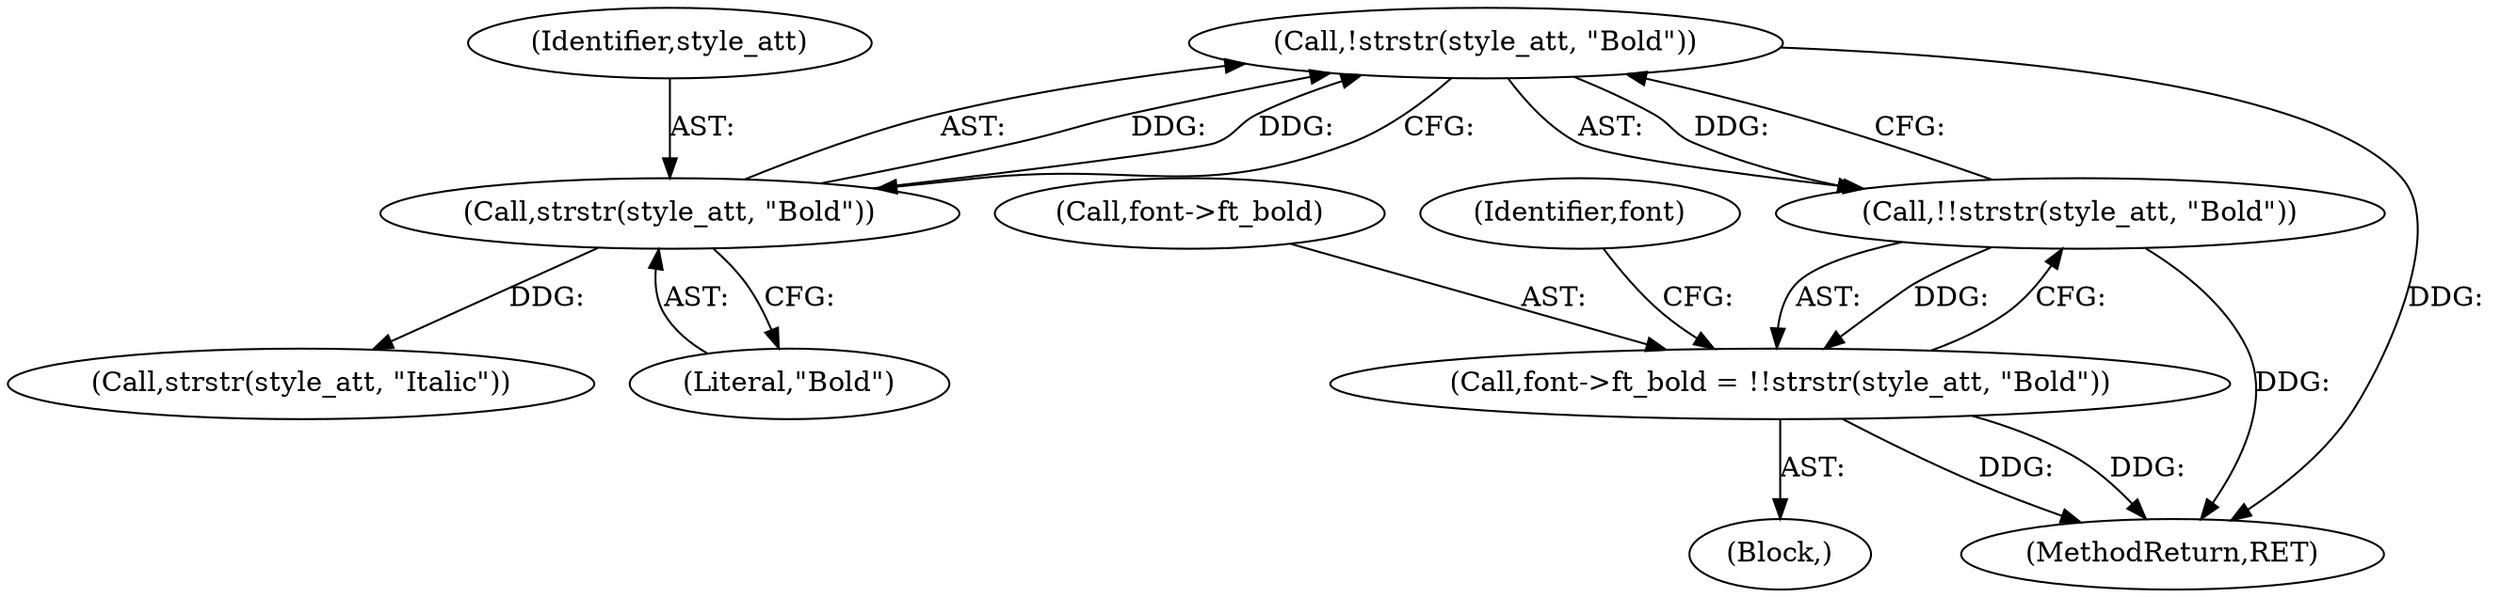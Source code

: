 digraph "0_ghostscript_60dabde18d7fe12b19da8b509bdfee9cc886aafc_1@API" {
"1000552" [label="(Call,!strstr(style_att, \"Bold\"))"];
"1000553" [label="(Call,strstr(style_att, \"Bold\"))"];
"1000551" [label="(Call,!!strstr(style_att, \"Bold\"))"];
"1000547" [label="(Call,font->ft_bold = !!strstr(style_att, \"Bold\"))"];
"1000548" [label="(Call,font->ft_bold)"];
"1000554" [label="(Identifier,style_att)"];
"1000546" [label="(Block,)"];
"1000780" [label="(MethodReturn,RET)"];
"1000558" [label="(Identifier,font)"];
"1000555" [label="(Literal,\"Bold\")"];
"1000552" [label="(Call,!strstr(style_att, \"Bold\"))"];
"1000562" [label="(Call,strstr(style_att, \"Italic\"))"];
"1000547" [label="(Call,font->ft_bold = !!strstr(style_att, \"Bold\"))"];
"1000551" [label="(Call,!!strstr(style_att, \"Bold\"))"];
"1000553" [label="(Call,strstr(style_att, \"Bold\"))"];
"1000552" -> "1000551"  [label="AST: "];
"1000552" -> "1000553"  [label="CFG: "];
"1000553" -> "1000552"  [label="AST: "];
"1000551" -> "1000552"  [label="CFG: "];
"1000552" -> "1000780"  [label="DDG: "];
"1000552" -> "1000551"  [label="DDG: "];
"1000553" -> "1000552"  [label="DDG: "];
"1000553" -> "1000552"  [label="DDG: "];
"1000553" -> "1000555"  [label="CFG: "];
"1000554" -> "1000553"  [label="AST: "];
"1000555" -> "1000553"  [label="AST: "];
"1000553" -> "1000562"  [label="DDG: "];
"1000551" -> "1000547"  [label="AST: "];
"1000547" -> "1000551"  [label="CFG: "];
"1000551" -> "1000780"  [label="DDG: "];
"1000551" -> "1000547"  [label="DDG: "];
"1000547" -> "1000546"  [label="AST: "];
"1000548" -> "1000547"  [label="AST: "];
"1000558" -> "1000547"  [label="CFG: "];
"1000547" -> "1000780"  [label="DDG: "];
"1000547" -> "1000780"  [label="DDG: "];
}
